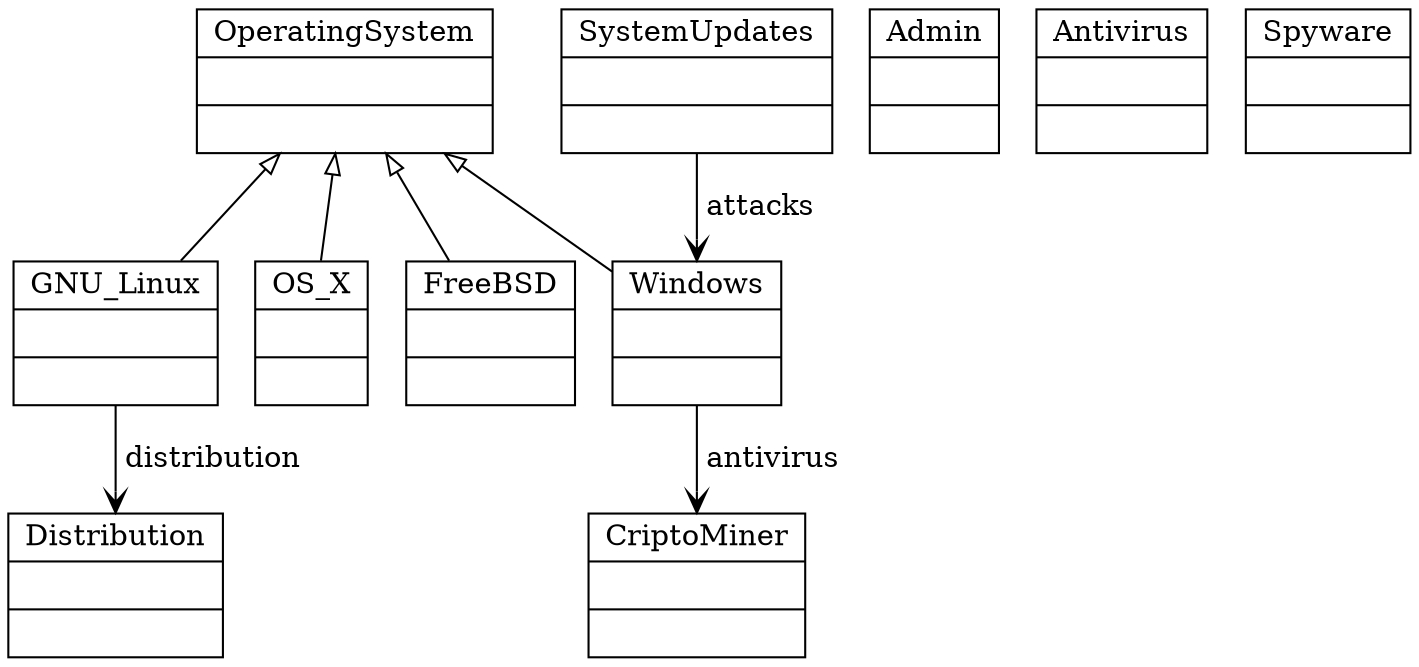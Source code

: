digraph G {
	// windows antivirus points to new criptominer
	// new systemUpdates attacks windows (as always)

	node[shape=record]
	edge[dir=back, arrowtail=empty]

	OperatingSystem[label = "{OperatingSystem||}"]
	Admin[label="{Admin||}"]
	
	GNU_Linux[label = "{GNU_Linux||}"]
	OS_X[label = "{OS_X||}"]
	FreeBSD[label = "{FreeBSD||}"]
	Windows[label = "{Windows||}"]
	Antivirus[label = "{Antivirus||}"]
	Spyware[label = "{Spyware||}"]
	CriptoMiner[label = "{CriptoMiner||}"]
	SystemUpdates[label = "{SystemUpdates||}"]
	OperatingSystem->GNU_Linux[name="h1"];
	OperatingSystem->OS_X[name="h2"];
	OperatingSystem->FreeBSD[name="h3"];
	OperatingSystem->Windows[name="h4"];
	Windows->CriptoMiner[label=" antivirus ", dir=forward, arrowhead = vee, name="antivirus"];
	SystemUpdates->Windows[label=" attacks ", dir=forward, arrowhead = vee, name="attacks"];
	Distribution[label = "{Distribution||}"]
	GNU_Linux->Distribution[label=" distribution ", dir=forward, arrowhead = vee, name="eDistr"];
}
